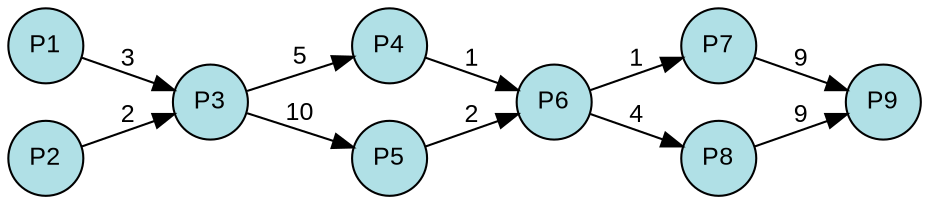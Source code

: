 digraph {
  splines=true;
node [margin=0 fontname=arial fontcolor=black fontsize=12 shape=circle width=0.5 fixedsize=true style=filled fillcolor=powderblue]
  1 [label="P1"]
  2 [label="P2"]
  3 [label="P3"]
  4 [label="P4"]
  5 [label="P5"]
  6 [label="P6"]
  7 [label="P7"]
  8 [label="P8"]
  9 [label="P9"]
rankdir=LR
edge [margin=0 fontname=arial fontcolor=black fontsize=12]
	1 -> 3 [label="3"]
	2 -> 3 [label="2"]
	3 -> 4 [label="5"]
	3 -> 5 [label="10"]
	4 -> 6 [label="1"]
	5 -> 6 [label="2"]
	6 -> 7 [label="1"]
	6 -> 8 [label="4"]
	7 -> 9 [label="9"]
	8 -> 9 [label="9"]
	{rank=same  1, 2 }
	{rank=same  3 }
	{rank=same  4, 5 }
	{rank=same  6 }
	{rank=same  7, 8 }
	{rank=same  9 }
} 
